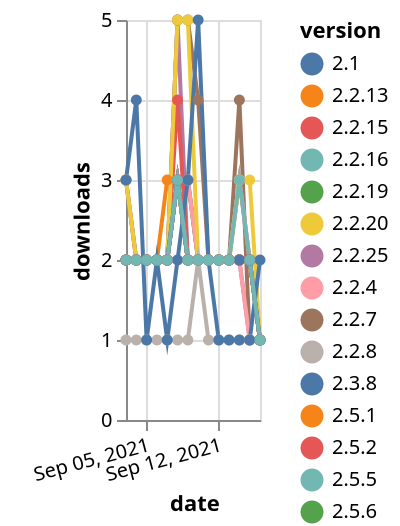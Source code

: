 {"$schema": "https://vega.github.io/schema/vega-lite/v5.json", "description": "A simple bar chart with embedded data.", "data": {"values": [{"date": "2021-09-03", "total": 1986, "delta": 2, "version": "2.7.6"}, {"date": "2021-09-04", "total": 1988, "delta": 2, "version": "2.7.6"}, {"date": "2021-09-05", "total": 1990, "delta": 2, "version": "2.7.6"}, {"date": "2021-09-06", "total": 1992, "delta": 2, "version": "2.7.6"}, {"date": "2021-09-07", "total": 1994, "delta": 2, "version": "2.7.6"}, {"date": "2021-09-08", "total": 1997, "delta": 3, "version": "2.7.6"}, {"date": "2021-09-09", "total": 2000, "delta": 3, "version": "2.7.6"}, {"date": "2021-09-10", "total": 2002, "delta": 2, "version": "2.7.6"}, {"date": "2021-09-11", "total": 2004, "delta": 2, "version": "2.7.6"}, {"date": "2021-09-12", "total": 2006, "delta": 2, "version": "2.7.6"}, {"date": "2021-09-13", "total": 2008, "delta": 2, "version": "2.7.6"}, {"date": "2021-09-14", "total": 2010, "delta": 2, "version": "2.7.6"}, {"date": "2021-09-15", "total": 2011, "delta": 1, "version": "2.7.6"}, {"date": "2021-09-16", "total": 2012, "delta": 1, "version": "2.7.6"}, {"date": "2021-09-03", "total": 2733, "delta": 2, "version": "2.2.20"}, {"date": "2021-09-04", "total": 2735, "delta": 2, "version": "2.2.20"}, {"date": "2021-09-05", "total": 2737, "delta": 2, "version": "2.2.20"}, {"date": "2021-09-06", "total": 2739, "delta": 2, "version": "2.2.20"}, {"date": "2021-09-07", "total": 2741, "delta": 2, "version": "2.2.20"}, {"date": "2021-09-08", "total": 2744, "delta": 3, "version": "2.2.20"}, {"date": "2021-09-09", "total": 2746, "delta": 2, "version": "2.2.20"}, {"date": "2021-09-10", "total": 2748, "delta": 2, "version": "2.2.20"}, {"date": "2021-09-11", "total": 2750, "delta": 2, "version": "2.2.20"}, {"date": "2021-09-12", "total": 2752, "delta": 2, "version": "2.2.20"}, {"date": "2021-09-13", "total": 2754, "delta": 2, "version": "2.2.20"}, {"date": "2021-09-14", "total": 2756, "delta": 2, "version": "2.2.20"}, {"date": "2021-09-15", "total": 2758, "delta": 2, "version": "2.2.20"}, {"date": "2021-09-16", "total": 2759, "delta": 1, "version": "2.2.20"}, {"date": "2021-09-03", "total": 2602, "delta": 2, "version": "2.2.19"}, {"date": "2021-09-04", "total": 2604, "delta": 2, "version": "2.2.19"}, {"date": "2021-09-05", "total": 2606, "delta": 2, "version": "2.2.19"}, {"date": "2021-09-06", "total": 2608, "delta": 2, "version": "2.2.19"}, {"date": "2021-09-07", "total": 2610, "delta": 2, "version": "2.2.19"}, {"date": "2021-09-08", "total": 2613, "delta": 3, "version": "2.2.19"}, {"date": "2021-09-09", "total": 2615, "delta": 2, "version": "2.2.19"}, {"date": "2021-09-10", "total": 2617, "delta": 2, "version": "2.2.19"}, {"date": "2021-09-11", "total": 2619, "delta": 2, "version": "2.2.19"}, {"date": "2021-09-12", "total": 2621, "delta": 2, "version": "2.2.19"}, {"date": "2021-09-13", "total": 2623, "delta": 2, "version": "2.2.19"}, {"date": "2021-09-14", "total": 2625, "delta": 2, "version": "2.2.19"}, {"date": "2021-09-15", "total": 2627, "delta": 2, "version": "2.2.19"}, {"date": "2021-09-16", "total": 2628, "delta": 1, "version": "2.2.19"}, {"date": "2021-09-03", "total": 2275, "delta": 2, "version": "2.5.6"}, {"date": "2021-09-04", "total": 2277, "delta": 2, "version": "2.5.6"}, {"date": "2021-09-05", "total": 2279, "delta": 2, "version": "2.5.6"}, {"date": "2021-09-06", "total": 2281, "delta": 2, "version": "2.5.6"}, {"date": "2021-09-07", "total": 2283, "delta": 2, "version": "2.5.6"}, {"date": "2021-09-08", "total": 2286, "delta": 3, "version": "2.5.6"}, {"date": "2021-09-09", "total": 2289, "delta": 3, "version": "2.5.6"}, {"date": "2021-09-10", "total": 2291, "delta": 2, "version": "2.5.6"}, {"date": "2021-09-11", "total": 2293, "delta": 2, "version": "2.5.6"}, {"date": "2021-09-12", "total": 2295, "delta": 2, "version": "2.5.6"}, {"date": "2021-09-13", "total": 2297, "delta": 2, "version": "2.5.6"}, {"date": "2021-09-14", "total": 2299, "delta": 2, "version": "2.5.6"}, {"date": "2021-09-15", "total": 2301, "delta": 2, "version": "2.5.6"}, {"date": "2021-09-16", "total": 2302, "delta": 1, "version": "2.5.6"}, {"date": "2021-09-03", "total": 3142, "delta": 3, "version": "2.7.8"}, {"date": "2021-09-04", "total": 3144, "delta": 2, "version": "2.7.8"}, {"date": "2021-09-05", "total": 3146, "delta": 2, "version": "2.7.8"}, {"date": "2021-09-06", "total": 3148, "delta": 2, "version": "2.7.8"}, {"date": "2021-09-07", "total": 3150, "delta": 2, "version": "2.7.8"}, {"date": "2021-09-08", "total": 3155, "delta": 5, "version": "2.7.8"}, {"date": "2021-09-09", "total": 3160, "delta": 5, "version": "2.7.8"}, {"date": "2021-09-10", "total": 3164, "delta": 4, "version": "2.7.8"}, {"date": "2021-09-11", "total": 3166, "delta": 2, "version": "2.7.8"}, {"date": "2021-09-12", "total": 3168, "delta": 2, "version": "2.7.8"}, {"date": "2021-09-13", "total": 3170, "delta": 2, "version": "2.7.8"}, {"date": "2021-09-14", "total": 3174, "delta": 4, "version": "2.7.8"}, {"date": "2021-09-15", "total": 3175, "delta": 1, "version": "2.7.8"}, {"date": "2021-09-16", "total": 3176, "delta": 1, "version": "2.7.8"}, {"date": "2021-09-03", "total": 2152, "delta": 2, "version": "2.7.7"}, {"date": "2021-09-04", "total": 2154, "delta": 2, "version": "2.7.7"}, {"date": "2021-09-05", "total": 2156, "delta": 2, "version": "2.7.7"}, {"date": "2021-09-06", "total": 2158, "delta": 2, "version": "2.7.7"}, {"date": "2021-09-07", "total": 2160, "delta": 2, "version": "2.7.7"}, {"date": "2021-09-08", "total": 2163, "delta": 3, "version": "2.7.7"}, {"date": "2021-09-09", "total": 2166, "delta": 3, "version": "2.7.7"}, {"date": "2021-09-10", "total": 2168, "delta": 2, "version": "2.7.7"}, {"date": "2021-09-11", "total": 2170, "delta": 2, "version": "2.7.7"}, {"date": "2021-09-12", "total": 2172, "delta": 2, "version": "2.7.7"}, {"date": "2021-09-13", "total": 2174, "delta": 2, "version": "2.7.7"}, {"date": "2021-09-14", "total": 2176, "delta": 2, "version": "2.7.7"}, {"date": "2021-09-15", "total": 2177, "delta": 1, "version": "2.7.7"}, {"date": "2021-09-16", "total": 2178, "delta": 1, "version": "2.7.7"}, {"date": "2021-09-03", "total": 2758, "delta": 3, "version": "2.2.25"}, {"date": "2021-09-04", "total": 2760, "delta": 2, "version": "2.2.25"}, {"date": "2021-09-05", "total": 2762, "delta": 2, "version": "2.2.25"}, {"date": "2021-09-06", "total": 2764, "delta": 2, "version": "2.2.25"}, {"date": "2021-09-07", "total": 2766, "delta": 2, "version": "2.2.25"}, {"date": "2021-09-08", "total": 2771, "delta": 5, "version": "2.2.25"}, {"date": "2021-09-09", "total": 2773, "delta": 2, "version": "2.2.25"}, {"date": "2021-09-10", "total": 2775, "delta": 2, "version": "2.2.25"}, {"date": "2021-09-11", "total": 2777, "delta": 2, "version": "2.2.25"}, {"date": "2021-09-12", "total": 2779, "delta": 2, "version": "2.2.25"}, {"date": "2021-09-13", "total": 2781, "delta": 2, "version": "2.2.25"}, {"date": "2021-09-14", "total": 2784, "delta": 3, "version": "2.2.25"}, {"date": "2021-09-15", "total": 2786, "delta": 2, "version": "2.2.25"}, {"date": "2021-09-16", "total": 2787, "delta": 1, "version": "2.2.25"}, {"date": "2021-09-03", "total": 2233, "delta": 2, "version": "2.5.1"}, {"date": "2021-09-04", "total": 2235, "delta": 2, "version": "2.5.1"}, {"date": "2021-09-05", "total": 2237, "delta": 2, "version": "2.5.1"}, {"date": "2021-09-06", "total": 2239, "delta": 2, "version": "2.5.1"}, {"date": "2021-09-07", "total": 2241, "delta": 2, "version": "2.5.1"}, {"date": "2021-09-08", "total": 2244, "delta": 3, "version": "2.5.1"}, {"date": "2021-09-09", "total": 2246, "delta": 2, "version": "2.5.1"}, {"date": "2021-09-10", "total": 2248, "delta": 2, "version": "2.5.1"}, {"date": "2021-09-11", "total": 2250, "delta": 2, "version": "2.5.1"}, {"date": "2021-09-12", "total": 2252, "delta": 2, "version": "2.5.1"}, {"date": "2021-09-13", "total": 2254, "delta": 2, "version": "2.5.1"}, {"date": "2021-09-14", "total": 2256, "delta": 2, "version": "2.5.1"}, {"date": "2021-09-15", "total": 2258, "delta": 2, "version": "2.5.1"}, {"date": "2021-09-16", "total": 2259, "delta": 1, "version": "2.5.1"}, {"date": "2021-09-03", "total": 2224, "delta": 2, "version": "2.3.8"}, {"date": "2021-09-04", "total": 2226, "delta": 2, "version": "2.3.8"}, {"date": "2021-09-05", "total": 2228, "delta": 2, "version": "2.3.8"}, {"date": "2021-09-06", "total": 2230, "delta": 2, "version": "2.3.8"}, {"date": "2021-09-07", "total": 2232, "delta": 2, "version": "2.3.8"}, {"date": "2021-09-08", "total": 2235, "delta": 3, "version": "2.3.8"}, {"date": "2021-09-09", "total": 2237, "delta": 2, "version": "2.3.8"}, {"date": "2021-09-10", "total": 2239, "delta": 2, "version": "2.3.8"}, {"date": "2021-09-11", "total": 2241, "delta": 2, "version": "2.3.8"}, {"date": "2021-09-12", "total": 2243, "delta": 2, "version": "2.3.8"}, {"date": "2021-09-13", "total": 2245, "delta": 2, "version": "2.3.8"}, {"date": "2021-09-14", "total": 2247, "delta": 2, "version": "2.3.8"}, {"date": "2021-09-15", "total": 2249, "delta": 2, "version": "2.3.8"}, {"date": "2021-09-16", "total": 2250, "delta": 1, "version": "2.3.8"}, {"date": "2021-09-03", "total": 2456, "delta": 2, "version": "2.5.2"}, {"date": "2021-09-04", "total": 2458, "delta": 2, "version": "2.5.2"}, {"date": "2021-09-05", "total": 2460, "delta": 2, "version": "2.5.2"}, {"date": "2021-09-06", "total": 2462, "delta": 2, "version": "2.5.2"}, {"date": "2021-09-07", "total": 2464, "delta": 2, "version": "2.5.2"}, {"date": "2021-09-08", "total": 2468, "delta": 4, "version": "2.5.2"}, {"date": "2021-09-09", "total": 2470, "delta": 2, "version": "2.5.2"}, {"date": "2021-09-10", "total": 2472, "delta": 2, "version": "2.5.2"}, {"date": "2021-09-11", "total": 2474, "delta": 2, "version": "2.5.2"}, {"date": "2021-09-12", "total": 2476, "delta": 2, "version": "2.5.2"}, {"date": "2021-09-13", "total": 2478, "delta": 2, "version": "2.5.2"}, {"date": "2021-09-14", "total": 2480, "delta": 2, "version": "2.5.2"}, {"date": "2021-09-15", "total": 2482, "delta": 2, "version": "2.5.2"}, {"date": "2021-09-16", "total": 2483, "delta": 1, "version": "2.5.2"}, {"date": "2021-09-03", "total": 2517, "delta": 2, "version": "2.2.4"}, {"date": "2021-09-04", "total": 2519, "delta": 2, "version": "2.2.4"}, {"date": "2021-09-05", "total": 2521, "delta": 2, "version": "2.2.4"}, {"date": "2021-09-06", "total": 2523, "delta": 2, "version": "2.2.4"}, {"date": "2021-09-07", "total": 2525, "delta": 2, "version": "2.2.4"}, {"date": "2021-09-08", "total": 2528, "delta": 3, "version": "2.2.4"}, {"date": "2021-09-09", "total": 2530, "delta": 2, "version": "2.2.4"}, {"date": "2021-09-10", "total": 2532, "delta": 2, "version": "2.2.4"}, {"date": "2021-09-11", "total": 2534, "delta": 2, "version": "2.2.4"}, {"date": "2021-09-12", "total": 2536, "delta": 2, "version": "2.2.4"}, {"date": "2021-09-13", "total": 2538, "delta": 2, "version": "2.2.4"}, {"date": "2021-09-14", "total": 2541, "delta": 3, "version": "2.2.4"}, {"date": "2021-09-15", "total": 2543, "delta": 2, "version": "2.2.4"}, {"date": "2021-09-16", "total": 2544, "delta": 1, "version": "2.2.4"}, {"date": "2021-09-03", "total": 3389, "delta": 3, "version": "2.6.0"}, {"date": "2021-09-04", "total": 3391, "delta": 2, "version": "2.6.0"}, {"date": "2021-09-05", "total": 3393, "delta": 2, "version": "2.6.0"}, {"date": "2021-09-06", "total": 3395, "delta": 2, "version": "2.6.0"}, {"date": "2021-09-07", "total": 3397, "delta": 2, "version": "2.6.0"}, {"date": "2021-09-08", "total": 3402, "delta": 5, "version": "2.6.0"}, {"date": "2021-09-09", "total": 3407, "delta": 5, "version": "2.6.0"}, {"date": "2021-09-10", "total": 3409, "delta": 2, "version": "2.6.0"}, {"date": "2021-09-11", "total": 3411, "delta": 2, "version": "2.6.0"}, {"date": "2021-09-12", "total": 3413, "delta": 2, "version": "2.6.0"}, {"date": "2021-09-13", "total": 3415, "delta": 2, "version": "2.6.0"}, {"date": "2021-09-14", "total": 3418, "delta": 3, "version": "2.6.0"}, {"date": "2021-09-15", "total": 3421, "delta": 3, "version": "2.6.0"}, {"date": "2021-09-16", "total": 3422, "delta": 1, "version": "2.6.0"}, {"date": "2021-09-03", "total": 2526, "delta": 2, "version": "2.2.7"}, {"date": "2021-09-04", "total": 2528, "delta": 2, "version": "2.2.7"}, {"date": "2021-09-05", "total": 2530, "delta": 2, "version": "2.2.7"}, {"date": "2021-09-06", "total": 2532, "delta": 2, "version": "2.2.7"}, {"date": "2021-09-07", "total": 2534, "delta": 2, "version": "2.2.7"}, {"date": "2021-09-08", "total": 2537, "delta": 3, "version": "2.2.7"}, {"date": "2021-09-09", "total": 2539, "delta": 2, "version": "2.2.7"}, {"date": "2021-09-10", "total": 2541, "delta": 2, "version": "2.2.7"}, {"date": "2021-09-11", "total": 2543, "delta": 2, "version": "2.2.7"}, {"date": "2021-09-12", "total": 2545, "delta": 2, "version": "2.2.7"}, {"date": "2021-09-13", "total": 2547, "delta": 2, "version": "2.2.7"}, {"date": "2021-09-14", "total": 2549, "delta": 2, "version": "2.2.7"}, {"date": "2021-09-15", "total": 2551, "delta": 2, "version": "2.2.7"}, {"date": "2021-09-16", "total": 2552, "delta": 1, "version": "2.2.7"}, {"date": "2021-09-03", "total": 2273, "delta": 2, "version": "2.5.5"}, {"date": "2021-09-04", "total": 2275, "delta": 2, "version": "2.5.5"}, {"date": "2021-09-05", "total": 2277, "delta": 2, "version": "2.5.5"}, {"date": "2021-09-06", "total": 2279, "delta": 2, "version": "2.5.5"}, {"date": "2021-09-07", "total": 2281, "delta": 2, "version": "2.5.5"}, {"date": "2021-09-08", "total": 2284, "delta": 3, "version": "2.5.5"}, {"date": "2021-09-09", "total": 2286, "delta": 2, "version": "2.5.5"}, {"date": "2021-09-10", "total": 2288, "delta": 2, "version": "2.5.5"}, {"date": "2021-09-11", "total": 2290, "delta": 2, "version": "2.5.5"}, {"date": "2021-09-12", "total": 2292, "delta": 2, "version": "2.5.5"}, {"date": "2021-09-13", "total": 2294, "delta": 2, "version": "2.5.5"}, {"date": "2021-09-14", "total": 2296, "delta": 2, "version": "2.5.5"}, {"date": "2021-09-15", "total": 2298, "delta": 2, "version": "2.5.5"}, {"date": "2021-09-16", "total": 2299, "delta": 1, "version": "2.5.5"}, {"date": "2021-09-03", "total": 2496, "delta": 2, "version": "2.2.13"}, {"date": "2021-09-04", "total": 2498, "delta": 2, "version": "2.2.13"}, {"date": "2021-09-05", "total": 2500, "delta": 2, "version": "2.2.13"}, {"date": "2021-09-06", "total": 2502, "delta": 2, "version": "2.2.13"}, {"date": "2021-09-07", "total": 2505, "delta": 3, "version": "2.2.13"}, {"date": "2021-09-08", "total": 2508, "delta": 3, "version": "2.2.13"}, {"date": "2021-09-09", "total": 2510, "delta": 2, "version": "2.2.13"}, {"date": "2021-09-10", "total": 2512, "delta": 2, "version": "2.2.13"}, {"date": "2021-09-11", "total": 2514, "delta": 2, "version": "2.2.13"}, {"date": "2021-09-12", "total": 2516, "delta": 2, "version": "2.2.13"}, {"date": "2021-09-13", "total": 2518, "delta": 2, "version": "2.2.13"}, {"date": "2021-09-14", "total": 2520, "delta": 2, "version": "2.2.13"}, {"date": "2021-09-15", "total": 2522, "delta": 2, "version": "2.2.13"}, {"date": "2021-09-16", "total": 2523, "delta": 1, "version": "2.2.13"}, {"date": "2021-09-03", "total": 2566, "delta": 2, "version": "2.2.8"}, {"date": "2021-09-04", "total": 2568, "delta": 2, "version": "2.2.8"}, {"date": "2021-09-05", "total": 2570, "delta": 2, "version": "2.2.8"}, {"date": "2021-09-06", "total": 2572, "delta": 2, "version": "2.2.8"}, {"date": "2021-09-07", "total": 2574, "delta": 2, "version": "2.2.8"}, {"date": "2021-09-08", "total": 2577, "delta": 3, "version": "2.2.8"}, {"date": "2021-09-09", "total": 2579, "delta": 2, "version": "2.2.8"}, {"date": "2021-09-10", "total": 2581, "delta": 2, "version": "2.2.8"}, {"date": "2021-09-11", "total": 2583, "delta": 2, "version": "2.2.8"}, {"date": "2021-09-12", "total": 2585, "delta": 2, "version": "2.2.8"}, {"date": "2021-09-13", "total": 2587, "delta": 2, "version": "2.2.8"}, {"date": "2021-09-14", "total": 2589, "delta": 2, "version": "2.2.8"}, {"date": "2021-09-15", "total": 2591, "delta": 2, "version": "2.2.8"}, {"date": "2021-09-16", "total": 2592, "delta": 1, "version": "2.2.8"}, {"date": "2021-09-03", "total": 2505, "delta": 2, "version": "2.2.15"}, {"date": "2021-09-04", "total": 2507, "delta": 2, "version": "2.2.15"}, {"date": "2021-09-05", "total": 2509, "delta": 2, "version": "2.2.15"}, {"date": "2021-09-06", "total": 2511, "delta": 2, "version": "2.2.15"}, {"date": "2021-09-07", "total": 2513, "delta": 2, "version": "2.2.15"}, {"date": "2021-09-08", "total": 2516, "delta": 3, "version": "2.2.15"}, {"date": "2021-09-09", "total": 2518, "delta": 2, "version": "2.2.15"}, {"date": "2021-09-10", "total": 2520, "delta": 2, "version": "2.2.15"}, {"date": "2021-09-11", "total": 2522, "delta": 2, "version": "2.2.15"}, {"date": "2021-09-12", "total": 2524, "delta": 2, "version": "2.2.15"}, {"date": "2021-09-13", "total": 2526, "delta": 2, "version": "2.2.15"}, {"date": "2021-09-14", "total": 2528, "delta": 2, "version": "2.2.15"}, {"date": "2021-09-15", "total": 2530, "delta": 2, "version": "2.2.15"}, {"date": "2021-09-16", "total": 2531, "delta": 1, "version": "2.2.15"}, {"date": "2021-09-03", "total": 126, "delta": 1, "version": "2.8.12"}, {"date": "2021-09-04", "total": 127, "delta": 1, "version": "2.8.12"}, {"date": "2021-09-05", "total": 128, "delta": 1, "version": "2.8.12"}, {"date": "2021-09-06", "total": 129, "delta": 1, "version": "2.8.12"}, {"date": "2021-09-07", "total": 130, "delta": 1, "version": "2.8.12"}, {"date": "2021-09-08", "total": 131, "delta": 1, "version": "2.8.12"}, {"date": "2021-09-09", "total": 132, "delta": 1, "version": "2.8.12"}, {"date": "2021-09-10", "total": 134, "delta": 2, "version": "2.8.12"}, {"date": "2021-09-11", "total": 135, "delta": 1, "version": "2.8.12"}, {"date": "2021-09-12", "total": 136, "delta": 1, "version": "2.8.12"}, {"date": "2021-09-13", "total": 137, "delta": 1, "version": "2.8.12"}, {"date": "2021-09-14", "total": 138, "delta": 1, "version": "2.8.12"}, {"date": "2021-09-15", "total": 139, "delta": 1, "version": "2.8.12"}, {"date": "2021-09-16", "total": 140, "delta": 1, "version": "2.8.12"}, {"date": "2021-09-03", "total": 2703, "delta": 2, "version": "2.1"}, {"date": "2021-09-04", "total": 2705, "delta": 2, "version": "2.1"}, {"date": "2021-09-05", "total": 2707, "delta": 2, "version": "2.1"}, {"date": "2021-09-06", "total": 2709, "delta": 2, "version": "2.1"}, {"date": "2021-09-07", "total": 2711, "delta": 2, "version": "2.1"}, {"date": "2021-09-08", "total": 2714, "delta": 3, "version": "2.1"}, {"date": "2021-09-09", "total": 2716, "delta": 2, "version": "2.1"}, {"date": "2021-09-10", "total": 2718, "delta": 2, "version": "2.1"}, {"date": "2021-09-11", "total": 2720, "delta": 2, "version": "2.1"}, {"date": "2021-09-12", "total": 2722, "delta": 2, "version": "2.1"}, {"date": "2021-09-13", "total": 2724, "delta": 2, "version": "2.1"}, {"date": "2021-09-14", "total": 2726, "delta": 2, "version": "2.1"}, {"date": "2021-09-15", "total": 2728, "delta": 2, "version": "2.1"}, {"date": "2021-09-16", "total": 2729, "delta": 1, "version": "2.1"}, {"date": "2021-09-03", "total": 302, "delta": 3, "version": "2.8.13"}, {"date": "2021-09-04", "total": 306, "delta": 4, "version": "2.8.13"}, {"date": "2021-09-05", "total": 307, "delta": 1, "version": "2.8.13"}, {"date": "2021-09-06", "total": 309, "delta": 2, "version": "2.8.13"}, {"date": "2021-09-07", "total": 310, "delta": 1, "version": "2.8.13"}, {"date": "2021-09-08", "total": 312, "delta": 2, "version": "2.8.13"}, {"date": "2021-09-09", "total": 315, "delta": 3, "version": "2.8.13"}, {"date": "2021-09-10", "total": 320, "delta": 5, "version": "2.8.13"}, {"date": "2021-09-11", "total": 322, "delta": 2, "version": "2.8.13"}, {"date": "2021-09-12", "total": 323, "delta": 1, "version": "2.8.13"}, {"date": "2021-09-13", "total": 324, "delta": 1, "version": "2.8.13"}, {"date": "2021-09-14", "total": 325, "delta": 1, "version": "2.8.13"}, {"date": "2021-09-15", "total": 326, "delta": 1, "version": "2.8.13"}, {"date": "2021-09-16", "total": 328, "delta": 2, "version": "2.8.13"}, {"date": "2021-09-03", "total": 2546, "delta": 2, "version": "2.2.16"}, {"date": "2021-09-04", "total": 2548, "delta": 2, "version": "2.2.16"}, {"date": "2021-09-05", "total": 2550, "delta": 2, "version": "2.2.16"}, {"date": "2021-09-06", "total": 2552, "delta": 2, "version": "2.2.16"}, {"date": "2021-09-07", "total": 2554, "delta": 2, "version": "2.2.16"}, {"date": "2021-09-08", "total": 2557, "delta": 3, "version": "2.2.16"}, {"date": "2021-09-09", "total": 2559, "delta": 2, "version": "2.2.16"}, {"date": "2021-09-10", "total": 2561, "delta": 2, "version": "2.2.16"}, {"date": "2021-09-11", "total": 2563, "delta": 2, "version": "2.2.16"}, {"date": "2021-09-12", "total": 2565, "delta": 2, "version": "2.2.16"}, {"date": "2021-09-13", "total": 2567, "delta": 2, "version": "2.2.16"}, {"date": "2021-09-14", "total": 2570, "delta": 3, "version": "2.2.16"}, {"date": "2021-09-15", "total": 2572, "delta": 2, "version": "2.2.16"}, {"date": "2021-09-16", "total": 2573, "delta": 1, "version": "2.2.16"}]}, "width": "container", "mark": {"type": "line", "point": {"filled": true}}, "encoding": {"x": {"field": "date", "type": "temporal", "timeUnit": "yearmonthdate", "title": "date", "axis": {"labelAngle": -15}}, "y": {"field": "delta", "type": "quantitative", "title": "downloads"}, "color": {"field": "version", "type": "nominal"}, "tooltip": {"field": "delta"}}}